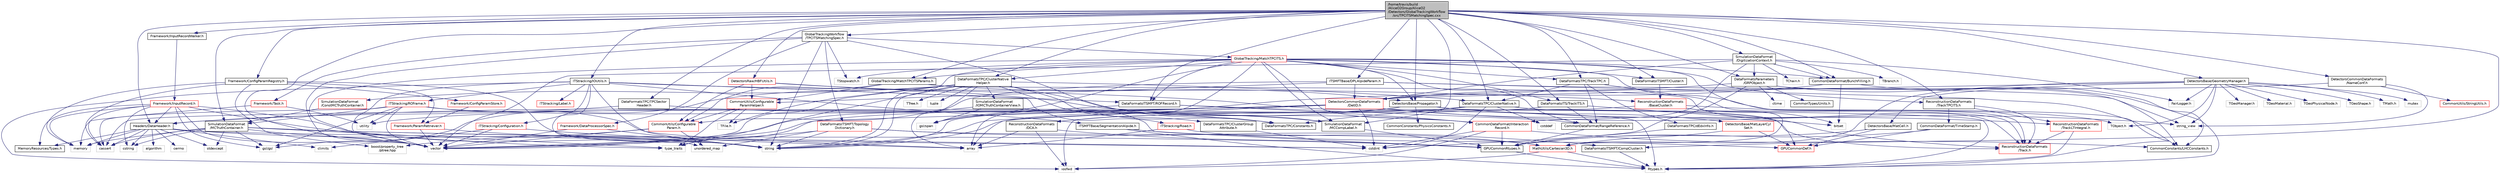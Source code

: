 digraph "/home/travis/build/AliceO2Group/AliceO2/Detectors/GlobalTrackingWorkflow/src/TPCITSMatchingSpec.cxx"
{
 // INTERACTIVE_SVG=YES
  bgcolor="transparent";
  edge [fontname="Helvetica",fontsize="10",labelfontname="Helvetica",labelfontsize="10"];
  node [fontname="Helvetica",fontsize="10",shape=record];
  Node0 [label="/home/travis/build\l/AliceO2Group/AliceO2\l/Detectors/GlobalTrackingWorkflow\l/src/TPCITSMatchingSpec.cxx",height=0.2,width=0.4,color="black", fillcolor="grey75", style="filled", fontcolor="black"];
  Node0 -> Node1 [color="midnightblue",fontsize="10",style="solid",fontname="Helvetica"];
  Node1 [label="vector",height=0.2,width=0.4,color="grey75"];
  Node0 -> Node2 [color="midnightblue",fontsize="10",style="solid",fontname="Helvetica"];
  Node2 [label="Framework/ConfigParamRegistry.h",height=0.2,width=0.4,color="black",URL="$de/dc6/ConfigParamRegistry_8h.html"];
  Node2 -> Node3 [color="midnightblue",fontsize="10",style="solid",fontname="Helvetica"];
  Node3 [label="Framework/ParamRetriever.h",height=0.2,width=0.4,color="red",URL="$df/d72/ParamRetriever_8h.html"];
  Node3 -> Node14 [color="midnightblue",fontsize="10",style="solid",fontname="Helvetica"];
  Node14 [label="string",height=0.2,width=0.4,color="grey75"];
  Node3 -> Node1 [color="midnightblue",fontsize="10",style="solid",fontname="Helvetica"];
  Node2 -> Node16 [color="midnightblue",fontsize="10",style="solid",fontname="Helvetica"];
  Node16 [label="Framework/ConfigParamStore.h",height=0.2,width=0.4,color="red",URL="$dd/daf/ConfigParamStore_8h.html"];
  Node16 -> Node3 [color="midnightblue",fontsize="10",style="solid",fontname="Helvetica"];
  Node2 -> Node17 [color="midnightblue",fontsize="10",style="solid",fontname="Helvetica"];
  Node17 [label="boost/property_tree\l/ptree.hpp",height=0.2,width=0.4,color="grey75"];
  Node2 -> Node18 [color="midnightblue",fontsize="10",style="solid",fontname="Helvetica"];
  Node18 [label="memory",height=0.2,width=0.4,color="grey75"];
  Node2 -> Node14 [color="midnightblue",fontsize="10",style="solid",fontname="Helvetica"];
  Node2 -> Node19 [color="midnightblue",fontsize="10",style="solid",fontname="Helvetica"];
  Node19 [label="cassert",height=0.2,width=0.4,color="grey75"];
  Node0 -> Node20 [color="midnightblue",fontsize="10",style="solid",fontname="Helvetica"];
  Node20 [label="Framework/InputRecordWalker.h",height=0.2,width=0.4,color="black",URL="$d1/db4/InputRecordWalker_8h.html",tooltip="A helper class to iteratate over all parts of all input routes. "];
  Node20 -> Node21 [color="midnightblue",fontsize="10",style="solid",fontname="Helvetica"];
  Node21 [label="Framework/InputRecord.h",height=0.2,width=0.4,color="red",URL="$d6/d5c/InputRecord_8h.html"];
  Node21 -> Node34 [color="midnightblue",fontsize="10",style="solid",fontname="Helvetica"];
  Node34 [label="MemoryResources/Types.h",height=0.2,width=0.4,color="black",URL="$d7/df8/Types_8h.html"];
  Node21 -> Node58 [color="midnightblue",fontsize="10",style="solid",fontname="Helvetica"];
  Node58 [label="Headers/DataHeader.h",height=0.2,width=0.4,color="black",URL="$dc/dcd/DataHeader_8h.html"];
  Node58 -> Node9 [color="midnightblue",fontsize="10",style="solid",fontname="Helvetica"];
  Node9 [label="cstdint",height=0.2,width=0.4,color="grey75"];
  Node58 -> Node18 [color="midnightblue",fontsize="10",style="solid",fontname="Helvetica"];
  Node58 -> Node19 [color="midnightblue",fontsize="10",style="solid",fontname="Helvetica"];
  Node58 -> Node8 [color="midnightblue",fontsize="10",style="solid",fontname="Helvetica"];
  Node8 [label="cstring",height=0.2,width=0.4,color="grey75"];
  Node58 -> Node59 [color="midnightblue",fontsize="10",style="solid",fontname="Helvetica"];
  Node59 [label="algorithm",height=0.2,width=0.4,color="grey75"];
  Node58 -> Node60 [color="midnightblue",fontsize="10",style="solid",fontname="Helvetica"];
  Node60 [label="stdexcept",height=0.2,width=0.4,color="grey75"];
  Node58 -> Node14 [color="midnightblue",fontsize="10",style="solid",fontname="Helvetica"];
  Node58 -> Node61 [color="midnightblue",fontsize="10",style="solid",fontname="Helvetica"];
  Node61 [label="climits",height=0.2,width=0.4,color="grey75"];
  Node58 -> Node34 [color="midnightblue",fontsize="10",style="solid",fontname="Helvetica"];
  Node58 -> Node62 [color="midnightblue",fontsize="10",style="solid",fontname="Helvetica"];
  Node62 [label="cerrno",height=0.2,width=0.4,color="grey75"];
  Node21 -> Node41 [color="midnightblue",fontsize="10",style="solid",fontname="Helvetica"];
  Node41 [label="gsl/gsl",height=0.2,width=0.4,color="grey75"];
  Node21 -> Node14 [color="midnightblue",fontsize="10",style="solid",fontname="Helvetica"];
  Node21 -> Node1 [color="midnightblue",fontsize="10",style="solid",fontname="Helvetica"];
  Node21 -> Node8 [color="midnightblue",fontsize="10",style="solid",fontname="Helvetica"];
  Node21 -> Node19 [color="midnightblue",fontsize="10",style="solid",fontname="Helvetica"];
  Node21 -> Node18 [color="midnightblue",fontsize="10",style="solid",fontname="Helvetica"];
  Node21 -> Node7 [color="midnightblue",fontsize="10",style="solid",fontname="Helvetica"];
  Node7 [label="type_traits",height=0.2,width=0.4,color="grey75"];
  Node0 -> Node95 [color="midnightblue",fontsize="10",style="solid",fontname="Helvetica"];
  Node95 [label="GlobalTrackingWorkflow\l/TPCITSMatchingSpec.h",height=0.2,width=0.4,color="black",URL="$da/d20/TPCITSMatchingSpec_8h.html"];
  Node95 -> Node96 [color="midnightblue",fontsize="10",style="solid",fontname="Helvetica"];
  Node96 [label="GlobalTracking/MatchTPCITS.h",height=0.2,width=0.4,color="red",URL="$d3/dac/MatchTPCITS_8h.html",tooltip="Class to perform TPC ITS matching. "];
  Node96 -> Node97 [color="midnightblue",fontsize="10",style="solid",fontname="Helvetica"];
  Node97 [label="Rtypes.h",height=0.2,width=0.4,color="grey75"];
  Node96 -> Node44 [color="midnightblue",fontsize="10",style="solid",fontname="Helvetica"];
  Node44 [label="array",height=0.2,width=0.4,color="grey75"];
  Node96 -> Node1 [color="midnightblue",fontsize="10",style="solid",fontname="Helvetica"];
  Node96 -> Node14 [color="midnightblue",fontsize="10",style="solid",fontname="Helvetica"];
  Node96 -> Node32 [color="midnightblue",fontsize="10",style="solid",fontname="Helvetica"];
  Node32 [label="gsl/span",height=0.2,width=0.4,color="grey75"];
  Node96 -> Node99 [color="midnightblue",fontsize="10",style="solid",fontname="Helvetica"];
  Node99 [label="TStopwatch.h",height=0.2,width=0.4,color="grey75"];
  Node96 -> Node100 [color="midnightblue",fontsize="10",style="solid",fontname="Helvetica"];
  Node100 [label="DataFormatsTPC/TrackTPC.h",height=0.2,width=0.4,color="black",URL="$d5/dc9/TrackTPC_8h.html"];
  Node100 -> Node101 [color="midnightblue",fontsize="10",style="solid",fontname="Helvetica"];
  Node101 [label="ReconstructionDataFormats\l/Track.h",height=0.2,width=0.4,color="red",URL="$d7/d8b/DataFormats_2Reconstruction_2include_2ReconstructionDataFormats_2Track_8h.html"];
  Node100 -> Node137 [color="midnightblue",fontsize="10",style="solid",fontname="Helvetica"];
  Node137 [label="CommonDataFormat/RangeReference.h",height=0.2,width=0.4,color="black",URL="$de/d64/RangeReference_8h.html",tooltip="Class to refer to the 1st entry and N elements of some group in the continuous container. "];
  Node137 -> Node103 [color="midnightblue",fontsize="10",style="solid",fontname="Helvetica"];
  Node103 [label="GPUCommonRtypes.h",height=0.2,width=0.4,color="black",URL="$d2/d45/GPUCommonRtypes_8h.html"];
  Node103 -> Node97 [color="midnightblue",fontsize="10",style="solid",fontname="Helvetica"];
  Node100 -> Node138 [color="midnightblue",fontsize="10",style="solid",fontname="Helvetica"];
  Node138 [label="DataFormatsTPC/ClusterNative.h",height=0.2,width=0.4,color="black",URL="$de/dcd/ClusterNative_8h.html",tooltip="Class of a TPC cluster in TPC-native coordinates (row, time) "];
  Node138 -> Node9 [color="midnightblue",fontsize="10",style="solid",fontname="Helvetica"];
  Node138 -> Node91 [color="midnightblue",fontsize="10",style="solid",fontname="Helvetica"];
  Node91 [label="cstddef",height=0.2,width=0.4,color="grey75"];
  Node138 -> Node43 [color="midnightblue",fontsize="10",style="solid",fontname="Helvetica"];
  Node43 [label="utility",height=0.2,width=0.4,color="grey75"];
  Node138 -> Node139 [color="midnightblue",fontsize="10",style="solid",fontname="Helvetica"];
  Node139 [label="DataFormatsTPC/Constants.h",height=0.2,width=0.4,color="black",URL="$d0/dda/DataFormats_2Detectors_2TPC_2include_2DataFormatsTPC_2Constants_8h.html"];
  Node138 -> Node116 [color="midnightblue",fontsize="10",style="solid",fontname="Helvetica"];
  Node116 [label="GPUCommonDef.h",height=0.2,width=0.4,color="red",URL="$df/d21/GPUCommonDef_8h.html"];
  Node100 -> Node140 [color="midnightblue",fontsize="10",style="solid",fontname="Helvetica"];
  Node140 [label="DataFormatsTPC/dEdxInfo.h",height=0.2,width=0.4,color="black",URL="$d5/da8/dEdxInfo_8h.html"];
  Node140 -> Node103 [color="midnightblue",fontsize="10",style="solid",fontname="Helvetica"];
  Node96 -> Node141 [color="midnightblue",fontsize="10",style="solid",fontname="Helvetica"];
  Node141 [label="DetectorsBase/Propagator.h",height=0.2,width=0.4,color="black",URL="$d2/df9/Propagator_8h.html"];
  Node141 -> Node14 [color="midnightblue",fontsize="10",style="solid",fontname="Helvetica"];
  Node141 -> Node133 [color="midnightblue",fontsize="10",style="solid",fontname="Helvetica"];
  Node133 [label="CommonConstants/PhysicsConstants.h",height=0.2,width=0.4,color="black",URL="$d3/d9d/PhysicsConstants_8h.html",tooltip="Header to collect physics constants. "];
  Node141 -> Node101 [color="midnightblue",fontsize="10",style="solid",fontname="Helvetica"];
  Node141 -> Node142 [color="midnightblue",fontsize="10",style="solid",fontname="Helvetica"];
  Node142 [label="ReconstructionDataFormats\l/DCA.h",height=0.2,width=0.4,color="black",URL="$d7/d99/DCA_8h.html"];
  Node142 -> Node103 [color="midnightblue",fontsize="10",style="solid",fontname="Helvetica"];
  Node142 -> Node44 [color="midnightblue",fontsize="10",style="solid",fontname="Helvetica"];
  Node142 -> Node11 [color="midnightblue",fontsize="10",style="solid",fontname="Helvetica"];
  Node11 [label="iosfwd",height=0.2,width=0.4,color="grey75"];
  Node141 -> Node143 [color="midnightblue",fontsize="10",style="solid",fontname="Helvetica"];
  Node143 [label="ReconstructionDataFormats\l/TrackLTIntegral.h",height=0.2,width=0.4,color="red",URL="$d6/db1/TrackLTIntegral_8h.html",tooltip="Track Length and TOF integral. "];
  Node143 -> Node97 [color="midnightblue",fontsize="10",style="solid",fontname="Helvetica"];
  Node143 -> Node101 [color="midnightblue",fontsize="10",style="solid",fontname="Helvetica"];
  Node141 -> Node144 [color="midnightblue",fontsize="10",style="solid",fontname="Helvetica"];
  Node144 [label="DetectorsBase/MatLayerCyl\lSet.h",height=0.2,width=0.4,color="red",URL="$d9/da9/MatLayerCylSet_8h.html",tooltip="Declarations for the wrapper for the set of cylindrical material layers. "];
  Node144 -> Node116 [color="midnightblue",fontsize="10",style="solid",fontname="Helvetica"];
  Node144 -> Node121 [color="midnightblue",fontsize="10",style="solid",fontname="Helvetica"];
  Node121 [label="MathUtils/Cartesian3D.h",height=0.2,width=0.4,color="red",URL="$dd/d76/Cartesian3D_8h.html"];
  Node121 -> Node97 [color="midnightblue",fontsize="10",style="solid",fontname="Helvetica"];
  Node121 -> Node11 [color="midnightblue",fontsize="10",style="solid",fontname="Helvetica"];
  Node96 -> Node101 [color="midnightblue",fontsize="10",style="solid",fontname="Helvetica"];
  Node96 -> Node149 [color="midnightblue",fontsize="10",style="solid",fontname="Helvetica"];
  Node149 [label="ReconstructionDataFormats\l/TrackTPCITS.h",height=0.2,width=0.4,color="black",URL="$d5/d1e/TrackTPCITS_8h.html",tooltip="Result of refitting TPC-ITS matched track. "];
  Node149 -> Node101 [color="midnightblue",fontsize="10",style="solid",fontname="Helvetica"];
  Node149 -> Node143 [color="midnightblue",fontsize="10",style="solid",fontname="Helvetica"];
  Node149 -> Node150 [color="midnightblue",fontsize="10",style="solid",fontname="Helvetica"];
  Node150 [label="CommonDataFormat/TimeStamp.h",height=0.2,width=0.4,color="black",URL="$df/d5d/common_2include_2CommonDataFormat_2TimeStamp_8h.html"];
  Node150 -> Node103 [color="midnightblue",fontsize="10",style="solid",fontname="Helvetica"];
  Node150 -> Node116 [color="midnightblue",fontsize="10",style="solid",fontname="Helvetica"];
  Node96 -> Node153 [color="midnightblue",fontsize="10",style="solid",fontname="Helvetica"];
  Node153 [label="CommonDataFormat/Interaction\lRecord.h",height=0.2,width=0.4,color="red",URL="$d9/d80/InteractionRecord_8h.html"];
  Node153 -> Node103 [color="midnightblue",fontsize="10",style="solid",fontname="Helvetica"];
  Node153 -> Node11 [color="midnightblue",fontsize="10",style="solid",fontname="Helvetica"];
  Node153 -> Node9 [color="midnightblue",fontsize="10",style="solid",fontname="Helvetica"];
  Node153 -> Node154 [color="midnightblue",fontsize="10",style="solid",fontname="Helvetica"];
  Node154 [label="CommonConstants/LHCConstants.h",height=0.2,width=0.4,color="black",URL="$d4/dc6/LHCConstants_8h.html",tooltip="Header to collect LHC related constants. "];
  Node96 -> Node137 [color="midnightblue",fontsize="10",style="solid",fontname="Helvetica"];
  Node96 -> Node155 [color="midnightblue",fontsize="10",style="solid",fontname="Helvetica"];
  Node155 [label="CommonDataFormat/BunchFilling.h",height=0.2,width=0.4,color="black",URL="$d4/d5f/BunchFilling_8h.html"];
  Node155 -> Node154 [color="midnightblue",fontsize="10",style="solid",fontname="Helvetica"];
  Node155 -> Node108 [color="midnightblue",fontsize="10",style="solid",fontname="Helvetica"];
  Node108 [label="bitset",height=0.2,width=0.4,color="grey75"];
  Node155 -> Node14 [color="midnightblue",fontsize="10",style="solid",fontname="Helvetica"];
  Node96 -> Node156 [color="midnightblue",fontsize="10",style="solid",fontname="Helvetica"];
  Node156 [label="SimulationDataFormat\l/MCCompLabel.h",height=0.2,width=0.4,color="black",URL="$d7/dcd/MCCompLabel_8h.html"];
  Node156 -> Node103 [color="midnightblue",fontsize="10",style="solid",fontname="Helvetica"];
  Node96 -> Node162 [color="midnightblue",fontsize="10",style="solid",fontname="Helvetica"];
  Node162 [label="DataFormatsITSMFT/Cluster.h",height=0.2,width=0.4,color="black",URL="$d1/d62/DataFormats_2Detectors_2ITSMFT_2common_2include_2DataFormatsITSMFT_2Cluster_8h.html"];
  Node162 -> Node106 [color="midnightblue",fontsize="10",style="solid",fontname="Helvetica"];
  Node106 [label="ReconstructionDataFormats\l/BaseCluster.h",height=0.2,width=0.4,color="red",URL="$d4/de2/BaseCluster_8h.html"];
  Node106 -> Node107 [color="midnightblue",fontsize="10",style="solid",fontname="Helvetica"];
  Node107 [label="TObject.h",height=0.2,width=0.4,color="grey75"];
  Node106 -> Node108 [color="midnightblue",fontsize="10",style="solid",fontname="Helvetica"];
  Node106 -> Node11 [color="midnightblue",fontsize="10",style="solid",fontname="Helvetica"];
  Node106 -> Node121 [color="midnightblue",fontsize="10",style="solid",fontname="Helvetica"];
  Node96 -> Node163 [color="midnightblue",fontsize="10",style="solid",fontname="Helvetica"];
  Node163 [label="DataFormatsITSMFT/ROFRecord.h",height=0.2,width=0.4,color="black",URL="$d0/dc6/ITSMFT_2common_2include_2DataFormatsITSMFT_2ROFRecord_8h.html"];
  Node163 -> Node137 [color="midnightblue",fontsize="10",style="solid",fontname="Helvetica"];
  Node163 -> Node153 [color="midnightblue",fontsize="10",style="solid",fontname="Helvetica"];
  Node163 -> Node32 [color="midnightblue",fontsize="10",style="solid",fontname="Helvetica"];
  Node96 -> Node164 [color="midnightblue",fontsize="10",style="solid",fontname="Helvetica"];
  Node164 [label="DataFormatsITS/TrackITS.h",height=0.2,width=0.4,color="black",URL="$d1/d71/TrackITS_8h.html",tooltip="Definition of the ITS track. "];
  Node164 -> Node1 [color="midnightblue",fontsize="10",style="solid",fontname="Helvetica"];
  Node164 -> Node101 [color="midnightblue",fontsize="10",style="solid",fontname="Helvetica"];
  Node164 -> Node137 [color="midnightblue",fontsize="10",style="solid",fontname="Helvetica"];
  Node96 -> Node173 [color="midnightblue",fontsize="10",style="solid",fontname="Helvetica"];
  Node173 [label="DataFormatsTPC/ClusterNative\lHelper.h",height=0.2,width=0.4,color="black",URL="$d1/d2b/ClusterNativeHelper_8h.html",tooltip="Helper class to read the binary format of TPC ClusterNative. "];
  Node173 -> Node138 [color="midnightblue",fontsize="10",style="solid",fontname="Helvetica"];
  Node173 -> Node174 [color="midnightblue",fontsize="10",style="solid",fontname="Helvetica"];
  Node174 [label="DataFormatsTPC/ClusterGroup\lAttribute.h",height=0.2,width=0.4,color="black",URL="$d8/dc8/ClusterGroupAttribute_8h.html",tooltip="Meta data for a group describing it by sector number and global padrow. "];
  Node174 -> Node9 [color="midnightblue",fontsize="10",style="solid",fontname="Helvetica"];
  Node173 -> Node139 [color="midnightblue",fontsize="10",style="solid",fontname="Helvetica"];
  Node173 -> Node175 [color="midnightblue",fontsize="10",style="solid",fontname="Helvetica"];
  Node175 [label="SimulationDataFormat\l/IOMCTruthContainerView.h",height=0.2,width=0.4,color="black",URL="$d6/dae/IOMCTruthContainerView_8h.html",tooltip="A special IO container - splitting a given vector to enable ROOT IO. "];
  Node175 -> Node103 [color="midnightblue",fontsize="10",style="solid",fontname="Helvetica"];
  Node175 -> Node1 [color="midnightblue",fontsize="10",style="solid",fontname="Helvetica"];
  Node175 -> Node32 [color="midnightblue",fontsize="10",style="solid",fontname="Helvetica"];
  Node173 -> Node176 [color="midnightblue",fontsize="10",style="solid",fontname="Helvetica"];
  Node176 [label="SimulationDataFormat\l/ConstMCTruthContainer.h",height=0.2,width=0.4,color="red",URL="$d1/da6/ConstMCTruthContainer_8h.html",tooltip="A const (ready only) version of MCTruthContainer. "];
  Node176 -> Node177 [color="midnightblue",fontsize="10",style="solid",fontname="Helvetica"];
  Node177 [label="SimulationDataFormat\l/MCTruthContainer.h",height=0.2,width=0.4,color="black",URL="$db/d14/MCTruthContainer_8h.html",tooltip="Definition of a container to keep Monte Carlo truth external to simulation objects. "];
  Node177 -> Node103 [color="midnightblue",fontsize="10",style="solid",fontname="Helvetica"];
  Node177 -> Node9 [color="midnightblue",fontsize="10",style="solid",fontname="Helvetica"];
  Node177 -> Node19 [color="midnightblue",fontsize="10",style="solid",fontname="Helvetica"];
  Node177 -> Node60 [color="midnightblue",fontsize="10",style="solid",fontname="Helvetica"];
  Node177 -> Node41 [color="midnightblue",fontsize="10",style="solid",fontname="Helvetica"];
  Node177 -> Node7 [color="midnightblue",fontsize="10",style="solid",fontname="Helvetica"];
  Node177 -> Node8 [color="midnightblue",fontsize="10",style="solid",fontname="Helvetica"];
  Node177 -> Node18 [color="midnightblue",fontsize="10",style="solid",fontname="Helvetica"];
  Node177 -> Node1 [color="midnightblue",fontsize="10",style="solid",fontname="Helvetica"];
  Node173 -> Node156 [color="midnightblue",fontsize="10",style="solid",fontname="Helvetica"];
  Node173 -> Node41 [color="midnightblue",fontsize="10",style="solid",fontname="Helvetica"];
  Node173 -> Node172 [color="midnightblue",fontsize="10",style="solid",fontname="Helvetica"];
  Node172 [label="TFile.h",height=0.2,width=0.4,color="grey75"];
  Node173 -> Node161 [color="midnightblue",fontsize="10",style="solid",fontname="Helvetica"];
  Node161 [label="TTree.h",height=0.2,width=0.4,color="grey75"];
  Node173 -> Node44 [color="midnightblue",fontsize="10",style="solid",fontname="Helvetica"];
  Node173 -> Node1 [color="midnightblue",fontsize="10",style="solid",fontname="Helvetica"];
  Node173 -> Node14 [color="midnightblue",fontsize="10",style="solid",fontname="Helvetica"];
  Node173 -> Node178 [color="midnightblue",fontsize="10",style="solid",fontname="Helvetica"];
  Node178 [label="tuple",height=0.2,width=0.4,color="grey75"];
  Node173 -> Node7 [color="midnightblue",fontsize="10",style="solid",fontname="Helvetica"];
  Node96 -> Node188 [color="midnightblue",fontsize="10",style="solid",fontname="Helvetica"];
  Node188 [label="GlobalTracking/MatchTPCITSParams.h",height=0.2,width=0.4,color="black",URL="$db/d9a/MatchTPCITSParams_8h.html",tooltip="Configurable params for TPC ITS matching. "];
  Node188 -> Node169 [color="midnightblue",fontsize="10",style="solid",fontname="Helvetica"];
  Node169 [label="CommonUtils/Configurable\lParam.h",height=0.2,width=0.4,color="red",URL="$db/d2c/ConfigurableParam_8h.html"];
  Node169 -> Node1 [color="midnightblue",fontsize="10",style="solid",fontname="Helvetica"];
  Node169 -> Node77 [color="midnightblue",fontsize="10",style="solid",fontname="Helvetica"];
  Node77 [label="unordered_map",height=0.2,width=0.4,color="grey75"];
  Node169 -> Node17 [color="midnightblue",fontsize="10",style="solid",fontname="Helvetica"];
  Node188 -> Node171 [color="midnightblue",fontsize="10",style="solid",fontname="Helvetica"];
  Node171 [label="CommonUtils/Configurable\lParamHelper.h",height=0.2,width=0.4,color="red",URL="$da/d6b/ConfigurableParamHelper_8h.html"];
  Node171 -> Node169 [color="midnightblue",fontsize="10",style="solid",fontname="Helvetica"];
  Node171 -> Node7 [color="midnightblue",fontsize="10",style="solid",fontname="Helvetica"];
  Node171 -> Node172 [color="midnightblue",fontsize="10",style="solid",fontname="Helvetica"];
  Node188 -> Node101 [color="midnightblue",fontsize="10",style="solid",fontname="Helvetica"];
  Node188 -> Node141 [color="midnightblue",fontsize="10",style="solid",fontname="Helvetica"];
  Node95 -> Node189 [color="midnightblue",fontsize="10",style="solid",fontname="Helvetica"];
  Node189 [label="DataFormatsITSMFT/Topology\lDictionary.h",height=0.2,width=0.4,color="red",URL="$d1/d08/TopologyDictionary_8h.html",tooltip="Definition of the ClusterTopology class. "];
  Node189 -> Node14 [color="midnightblue",fontsize="10",style="solid",fontname="Helvetica"];
  Node189 -> Node77 [color="midnightblue",fontsize="10",style="solid",fontname="Helvetica"];
  Node189 -> Node1 [color="midnightblue",fontsize="10",style="solid",fontname="Helvetica"];
  Node189 -> Node121 [color="midnightblue",fontsize="10",style="solid",fontname="Helvetica"];
  Node189 -> Node191 [color="midnightblue",fontsize="10",style="solid",fontname="Helvetica"];
  Node191 [label="DataFormatsITSMFT/CompCluster.h",height=0.2,width=0.4,color="black",URL="$df/de4/CompCluster_8h.html",tooltip="Definition of the ITSMFT compact cluster. "];
  Node191 -> Node97 [color="midnightblue",fontsize="10",style="solid",fontname="Helvetica"];
  Node95 -> Node139 [color="midnightblue",fontsize="10",style="solid",fontname="Helvetica"];
  Node95 -> Node196 [color="midnightblue",fontsize="10",style="solid",fontname="Helvetica"];
  Node196 [label="Framework/DataProcessorSpec.h",height=0.2,width=0.4,color="red",URL="$d0/df4/DataProcessorSpec_8h.html"];
  Node196 -> Node14 [color="midnightblue",fontsize="10",style="solid",fontname="Helvetica"];
  Node196 -> Node1 [color="midnightblue",fontsize="10",style="solid",fontname="Helvetica"];
  Node95 -> Node228 [color="midnightblue",fontsize="10",style="solid",fontname="Helvetica"];
  Node228 [label="Framework/Task.h",height=0.2,width=0.4,color="red",URL="$df/d4f/Task_8h.html"];
  Node228 -> Node43 [color="midnightblue",fontsize="10",style="solid",fontname="Helvetica"];
  Node228 -> Node18 [color="midnightblue",fontsize="10",style="solid",fontname="Helvetica"];
  Node95 -> Node14 [color="midnightblue",fontsize="10",style="solid",fontname="Helvetica"];
  Node95 -> Node1 [color="midnightblue",fontsize="10",style="solid",fontname="Helvetica"];
  Node95 -> Node99 [color="midnightblue",fontsize="10",style="solid",fontname="Helvetica"];
  Node0 -> Node149 [color="midnightblue",fontsize="10",style="solid",fontname="Helvetica"];
  Node0 -> Node156 [color="midnightblue",fontsize="10",style="solid",fontname="Helvetica"];
  Node0 -> Node177 [color="midnightblue",fontsize="10",style="solid",fontname="Helvetica"];
  Node0 -> Node232 [color="midnightblue",fontsize="10",style="solid",fontname="Helvetica"];
  Node232 [label="SimulationDataFormat\l/DigitizationContext.h",height=0.2,width=0.4,color="black",URL="$d1/def/DigitizationContext_8h.html"];
  Node232 -> Node1 [color="midnightblue",fontsize="10",style="solid",fontname="Helvetica"];
  Node232 -> Node233 [color="midnightblue",fontsize="10",style="solid",fontname="Helvetica"];
  Node233 [label="TChain.h",height=0.2,width=0.4,color="grey75"];
  Node232 -> Node234 [color="midnightblue",fontsize="10",style="solid",fontname="Helvetica"];
  Node234 [label="TBranch.h",height=0.2,width=0.4,color="grey75"];
  Node232 -> Node153 [color="midnightblue",fontsize="10",style="solid",fontname="Helvetica"];
  Node232 -> Node155 [color="midnightblue",fontsize="10",style="solid",fontname="Helvetica"];
  Node232 -> Node114 [color="midnightblue",fontsize="10",style="solid",fontname="Helvetica"];
  Node114 [label="DetectorsCommonDataFormats\l/DetID.h",height=0.2,width=0.4,color="red",URL="$d6/d31/DetID_8h.html"];
  Node114 -> Node97 [color="midnightblue",fontsize="10",style="solid",fontname="Helvetica"];
  Node114 -> Node44 [color="midnightblue",fontsize="10",style="solid",fontname="Helvetica"];
  Node114 -> Node108 [color="midnightblue",fontsize="10",style="solid",fontname="Helvetica"];
  Node114 -> Node19 [color="midnightblue",fontsize="10",style="solid",fontname="Helvetica"];
  Node114 -> Node9 [color="midnightblue",fontsize="10",style="solid",fontname="Helvetica"];
  Node114 -> Node13 [color="midnightblue",fontsize="10",style="solid",fontname="Helvetica"];
  Node13 [label="string_view",height=0.2,width=0.4,color="grey75"];
  Node114 -> Node14 [color="midnightblue",fontsize="10",style="solid",fontname="Helvetica"];
  Node114 -> Node7 [color="midnightblue",fontsize="10",style="solid",fontname="Helvetica"];
  Node114 -> Node58 [color="midnightblue",fontsize="10",style="solid",fontname="Helvetica"];
  Node232 -> Node235 [color="midnightblue",fontsize="10",style="solid",fontname="Helvetica"];
  Node235 [label="DataFormatsParameters\l/GRPObject.h",height=0.2,width=0.4,color="black",URL="$de/d28/GRPObject_8h.html",tooltip="Header of the General Run Parameters object. "];
  Node235 -> Node97 [color="midnightblue",fontsize="10",style="solid",fontname="Helvetica"];
  Node235 -> Node9 [color="midnightblue",fontsize="10",style="solid",fontname="Helvetica"];
  Node235 -> Node236 [color="midnightblue",fontsize="10",style="solid",fontname="Helvetica"];
  Node236 [label="ctime",height=0.2,width=0.4,color="grey75"];
  Node235 -> Node154 [color="midnightblue",fontsize="10",style="solid",fontname="Helvetica"];
  Node235 -> Node237 [color="midnightblue",fontsize="10",style="solid",fontname="Helvetica"];
  Node237 [label="CommonTypes/Units.h",height=0.2,width=0.4,color="black",URL="$da/d58/Units_8h.html",tooltip="Header to collect definitions for different units. "];
  Node235 -> Node114 [color="midnightblue",fontsize="10",style="solid",fontname="Helvetica"];
  Node232 -> Node238 [color="midnightblue",fontsize="10",style="solid",fontname="Helvetica"];
  Node238 [label="FairLogger.h",height=0.2,width=0.4,color="grey75"];
  Node0 -> Node164 [color="midnightblue",fontsize="10",style="solid",fontname="Helvetica"];
  Node0 -> Node162 [color="midnightblue",fontsize="10",style="solid",fontname="Helvetica"];
  Node0 -> Node191 [color="midnightblue",fontsize="10",style="solid",fontname="Helvetica"];
  Node0 -> Node163 [color="midnightblue",fontsize="10",style="solid",fontname="Helvetica"];
  Node0 -> Node100 [color="midnightblue",fontsize="10",style="solid",fontname="Helvetica"];
  Node0 -> Node138 [color="midnightblue",fontsize="10",style="solid",fontname="Helvetica"];
  Node0 -> Node173 [color="midnightblue",fontsize="10",style="solid",fontname="Helvetica"];
  Node0 -> Node239 [color="midnightblue",fontsize="10",style="solid",fontname="Helvetica"];
  Node239 [label="DataFormatsTPC/TPCSector\lHeader.h",height=0.2,width=0.4,color="black",URL="$d3/d09/TPCSectorHeader_8h.html"];
  Node239 -> Node58 [color="midnightblue",fontsize="10",style="solid",fontname="Helvetica"];
  Node239 -> Node139 [color="midnightblue",fontsize="10",style="solid",fontname="Helvetica"];
  Node0 -> Node240 [color="midnightblue",fontsize="10",style="solid",fontname="Helvetica"];
  Node240 [label="DetectorsBase/GeometryManager.h",height=0.2,width=0.4,color="black",URL="$db/dcc/Detectors_2Base_2include_2DetectorsBase_2GeometryManager_8h.html"];
  Node240 -> Node241 [color="midnightblue",fontsize="10",style="solid",fontname="Helvetica"];
  Node241 [label="TGeoManager.h",height=0.2,width=0.4,color="grey75"];
  Node240 -> Node242 [color="midnightblue",fontsize="10",style="solid",fontname="Helvetica"];
  Node242 [label="TGeoMaterial.h",height=0.2,width=0.4,color="grey75"];
  Node240 -> Node243 [color="midnightblue",fontsize="10",style="solid",fontname="Helvetica"];
  Node243 [label="TGeoPhysicalNode.h",height=0.2,width=0.4,color="grey75"];
  Node240 -> Node244 [color="midnightblue",fontsize="10",style="solid",fontname="Helvetica"];
  Node244 [label="TGeoShape.h",height=0.2,width=0.4,color="grey75"];
  Node240 -> Node245 [color="midnightblue",fontsize="10",style="solid",fontname="Helvetica"];
  Node245 [label="TMath.h",height=0.2,width=0.4,color="grey75"];
  Node240 -> Node107 [color="midnightblue",fontsize="10",style="solid",fontname="Helvetica"];
  Node240 -> Node13 [color="midnightblue",fontsize="10",style="solid",fontname="Helvetica"];
  Node240 -> Node114 [color="midnightblue",fontsize="10",style="solid",fontname="Helvetica"];
  Node240 -> Node238 [color="midnightblue",fontsize="10",style="solid",fontname="Helvetica"];
  Node240 -> Node121 [color="midnightblue",fontsize="10",style="solid",fontname="Helvetica"];
  Node240 -> Node147 [color="midnightblue",fontsize="10",style="solid",fontname="Helvetica"];
  Node147 [label="DetectorsBase/MatCell.h",height=0.2,width=0.4,color="black",URL="$db/dba/MatCell_8h.html",tooltip="Declarations for material properties of the cell (voxel) "];
  Node147 -> Node116 [color="midnightblue",fontsize="10",style="solid",fontname="Helvetica"];
  Node147 -> Node103 [color="midnightblue",fontsize="10",style="solid",fontname="Helvetica"];
  Node240 -> Node33 [color="midnightblue",fontsize="10",style="solid",fontname="Helvetica"];
  Node33 [label="mutex",height=0.2,width=0.4,color="grey75"];
  Node0 -> Node141 [color="midnightblue",fontsize="10",style="solid",fontname="Helvetica"];
  Node0 -> Node246 [color="midnightblue",fontsize="10",style="solid",fontname="Helvetica"];
  Node246 [label="ITSMFTBase/DPLAlpideParam.h",height=0.2,width=0.4,color="black",URL="$d4/d35/DPLAlpideParam_8h.html"];
  Node246 -> Node114 [color="midnightblue",fontsize="10",style="solid",fontname="Helvetica"];
  Node246 -> Node169 [color="midnightblue",fontsize="10",style="solid",fontname="Helvetica"];
  Node246 -> Node171 [color="midnightblue",fontsize="10",style="solid",fontname="Helvetica"];
  Node246 -> Node154 [color="midnightblue",fontsize="10",style="solid",fontname="Helvetica"];
  Node246 -> Node13 [color="midnightblue",fontsize="10",style="solid",fontname="Helvetica"];
  Node0 -> Node188 [color="midnightblue",fontsize="10",style="solid",fontname="Helvetica"];
  Node0 -> Node247 [color="midnightblue",fontsize="10",style="solid",fontname="Helvetica"];
  Node247 [label="ITStracking/IOUtils.h",height=0.2,width=0.4,color="black",URL="$da/db1/ITS_2tracking_2include_2ITStracking_2IOUtils_8h.html"];
  Node247 -> Node11 [color="midnightblue",fontsize="10",style="solid",fontname="Helvetica"];
  Node247 -> Node14 [color="midnightblue",fontsize="10",style="solid",fontname="Helvetica"];
  Node247 -> Node77 [color="midnightblue",fontsize="10",style="solid",fontname="Helvetica"];
  Node247 -> Node1 [color="midnightblue",fontsize="10",style="solid",fontname="Helvetica"];
  Node247 -> Node163 [color="midnightblue",fontsize="10",style="solid",fontname="Helvetica"];
  Node247 -> Node248 [color="midnightblue",fontsize="10",style="solid",fontname="Helvetica"];
  Node248 [label="ITStracking/Configuration.h",height=0.2,width=0.4,color="red",URL="$d3/d59/Configuration_8h.html"];
  Node248 -> Node44 [color="midnightblue",fontsize="10",style="solid",fontname="Helvetica"];
  Node248 -> Node61 [color="midnightblue",fontsize="10",style="solid",fontname="Helvetica"];
  Node248 -> Node1 [color="midnightblue",fontsize="10",style="solid",fontname="Helvetica"];
  Node247 -> Node251 [color="midnightblue",fontsize="10",style="solid",fontname="Helvetica"];
  Node251 [label="ITStracking/ROframe.h",height=0.2,width=0.4,color="red",URL="$dc/d8d/ITS_2tracking_2include_2ITStracking_2ROframe_8h.html"];
  Node251 -> Node44 [color="midnightblue",fontsize="10",style="solid",fontname="Helvetica"];
  Node251 -> Node1 [color="midnightblue",fontsize="10",style="solid",fontname="Helvetica"];
  Node251 -> Node43 [color="midnightblue",fontsize="10",style="solid",fontname="Helvetica"];
  Node251 -> Node19 [color="midnightblue",fontsize="10",style="solid",fontname="Helvetica"];
  Node251 -> Node41 [color="midnightblue",fontsize="10",style="solid",fontname="Helvetica"];
  Node251 -> Node156 [color="midnightblue",fontsize="10",style="solid",fontname="Helvetica"];
  Node251 -> Node177 [color="midnightblue",fontsize="10",style="solid",fontname="Helvetica"];
  Node247 -> Node256 [color="midnightblue",fontsize="10",style="solid",fontname="Helvetica"];
  Node256 [label="ITStracking/Label.h",height=0.2,width=0.4,color="red",URL="$d3/dc8/Label_8h.html"];
  Node247 -> Node257 [color="midnightblue",fontsize="10",style="solid",fontname="Helvetica"];
  Node257 [label="ITStracking/Road.h",height=0.2,width=0.4,color="red",URL="$d4/d5a/ITS_2tracking_2include_2ITStracking_2Road_8h.html"];
  Node257 -> Node44 [color="midnightblue",fontsize="10",style="solid",fontname="Helvetica"];
  Node257 -> Node116 [color="midnightblue",fontsize="10",style="solid",fontname="Helvetica"];
  Node247 -> Node182 [color="midnightblue",fontsize="10",style="solid",fontname="Helvetica"];
  Node182 [label="ITSMFTBase/SegmentationAlpide.h",height=0.2,width=0.4,color="black",URL="$d3/dba/SegmentationAlpide_8h.html",tooltip="Definition of the SegmentationAlpide class. "];
  Node182 -> Node97 [color="midnightblue",fontsize="10",style="solid",fontname="Helvetica"];
  Node182 -> Node121 [color="midnightblue",fontsize="10",style="solid",fontname="Helvetica"];
  Node247 -> Node106 [color="midnightblue",fontsize="10",style="solid",fontname="Helvetica"];
  Node0 -> Node258 [color="midnightblue",fontsize="10",style="solid",fontname="Helvetica"];
  Node258 [label="DetectorsCommonDataFormats\l/NameConf.h",height=0.2,width=0.4,color="black",URL="$d7/d61/NameConf_8h.html",tooltip="Definition of the Names Generator class. "];
  Node258 -> Node114 [color="midnightblue",fontsize="10",style="solid",fontname="Helvetica"];
  Node258 -> Node259 [color="midnightblue",fontsize="10",style="solid",fontname="Helvetica"];
  Node259 [label="CommonUtils/StringUtils.h",height=0.2,width=0.4,color="red",URL="$d1/d1e/Common_2Utils_2include_2CommonUtils_2StringUtils_8h.html"];
  Node258 -> Node13 [color="midnightblue",fontsize="10",style="solid",fontname="Helvetica"];
  Node0 -> Node235 [color="midnightblue",fontsize="10",style="solid",fontname="Helvetica"];
  Node0 -> Node58 [color="midnightblue",fontsize="10",style="solid",fontname="Helvetica"];
  Node0 -> Node155 [color="midnightblue",fontsize="10",style="solid",fontname="Helvetica"];
  Node0 -> Node261 [color="midnightblue",fontsize="10",style="solid",fontname="Helvetica"];
  Node261 [label="DetectorsRaw/HBFUtils.h",height=0.2,width=0.4,color="red",URL="$d1/dec/HBFUtils_8h.html"];
  Node261 -> Node97 [color="midnightblue",fontsize="10",style="solid",fontname="Helvetica"];
  Node261 -> Node169 [color="midnightblue",fontsize="10",style="solid",fontname="Helvetica"];
  Node261 -> Node171 [color="midnightblue",fontsize="10",style="solid",fontname="Helvetica"];
  Node261 -> Node153 [color="midnightblue",fontsize="10",style="solid",fontname="Helvetica"];
}
